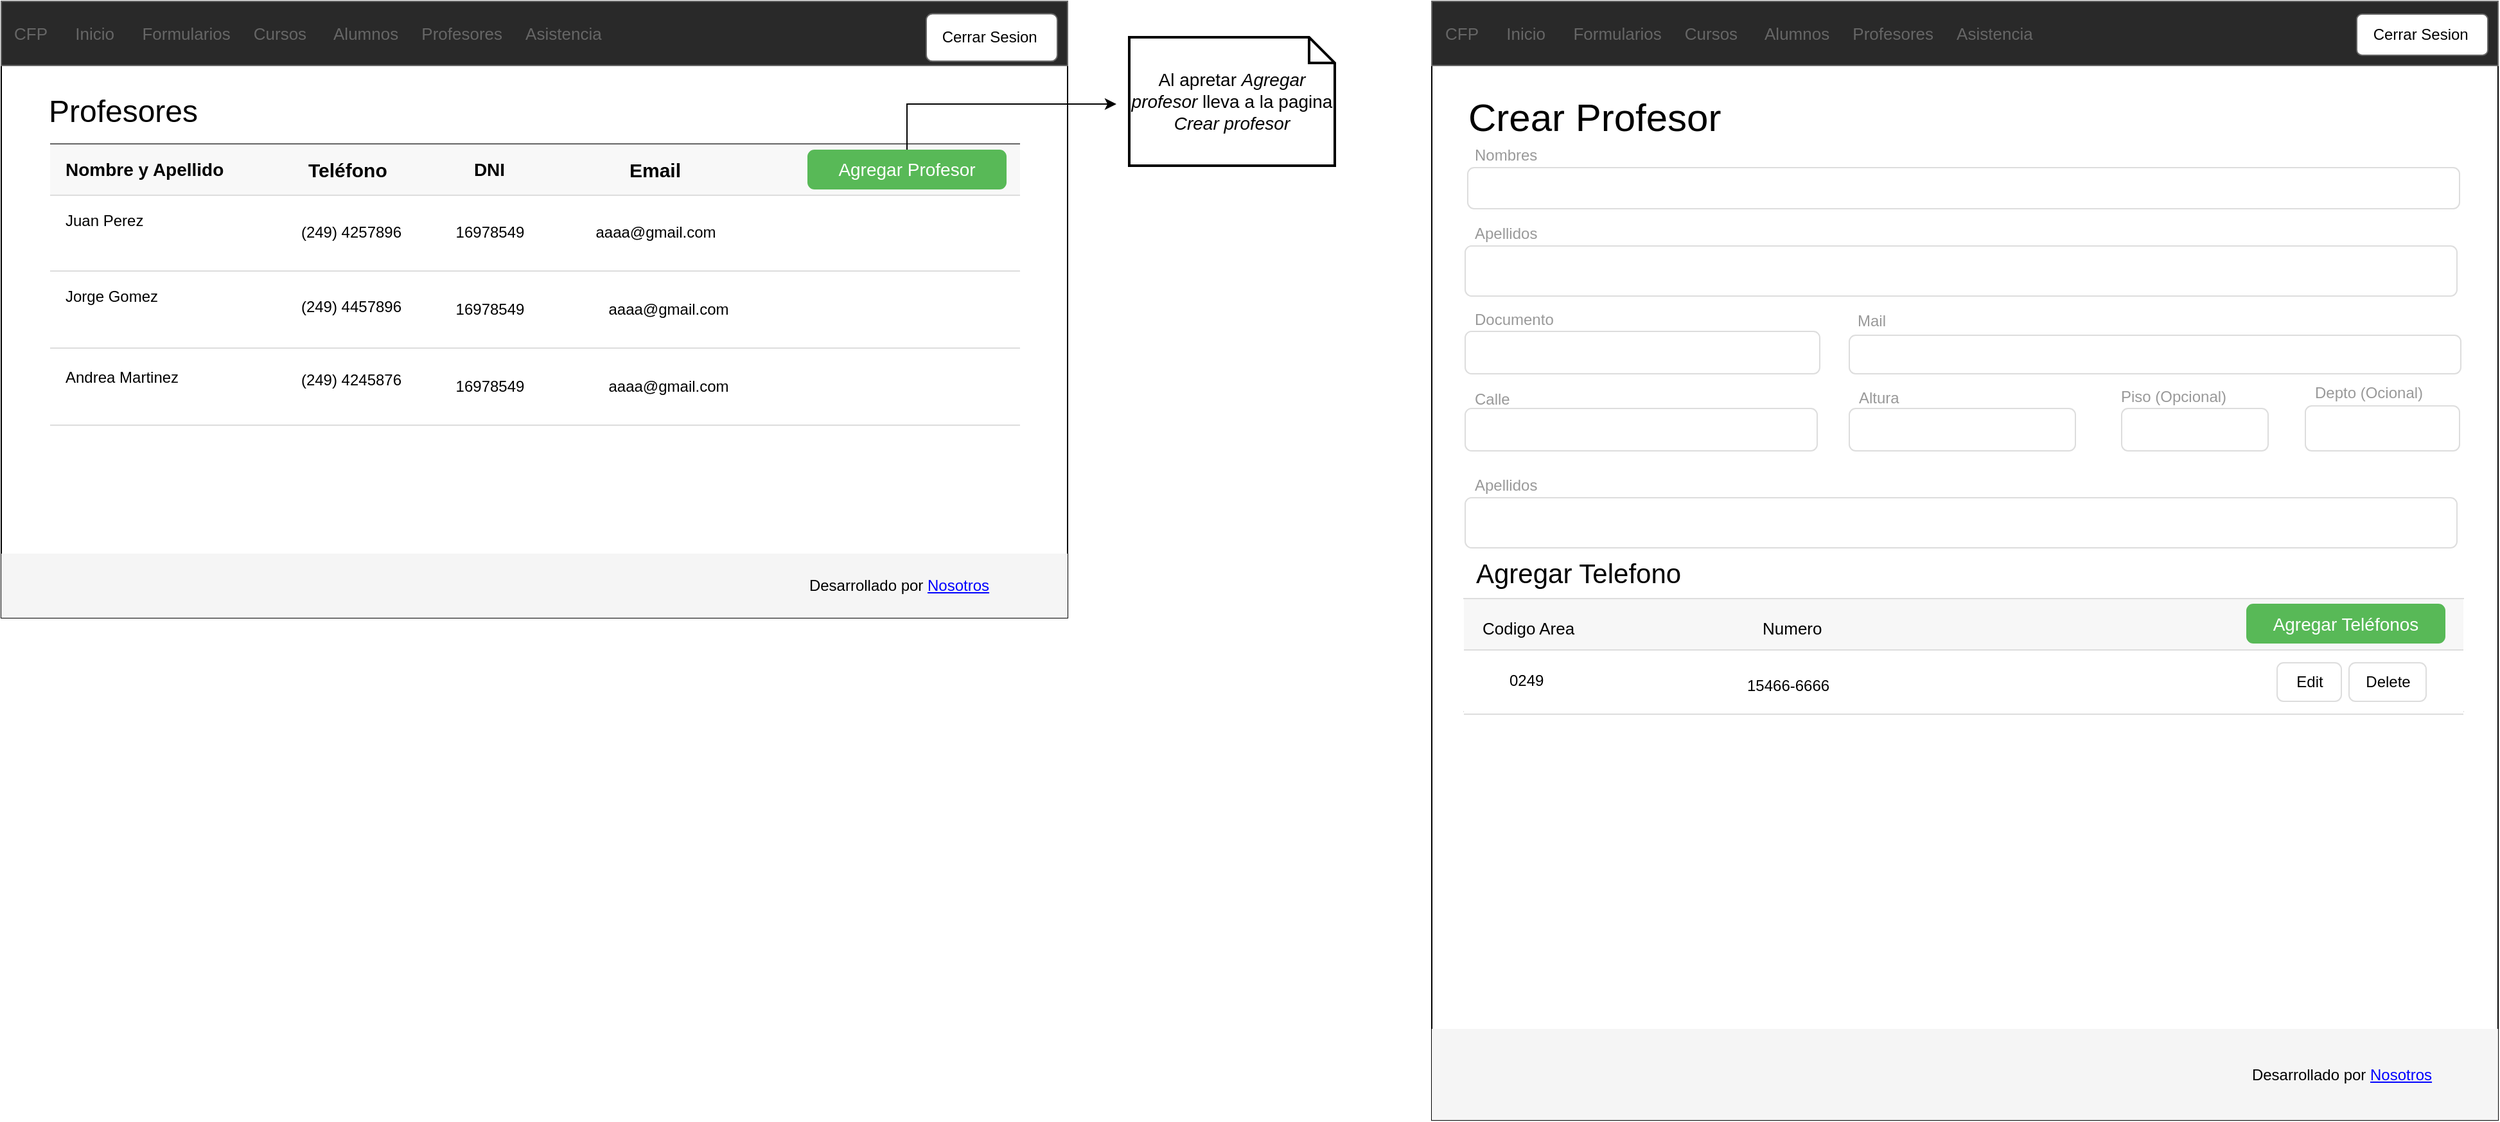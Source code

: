 <mxfile version="11.1.4" type="device"><diagram id="UfMvS-N2I-Y4TP98qRW5" name="Page-1"><mxGraphModel dx="1456" dy="661" grid="1" gridSize="10" guides="1" tooltips="1" connect="1" arrows="1" fold="1" page="1" pageScale="1" pageWidth="827" pageHeight="1169" math="0" shadow="0"><root><mxCell id="0"/><mxCell id="1" parent="0"/><mxCell id="JXskqIN6HuOyjbf4KrOc-7" value="" style="strokeWidth=1;shadow=0;dashed=0;align=center;html=1;shape=mxgraph.mockup.containers.rrect;rSize=0;fontSize=17;verticalAlign=top;whiteSpace=wrap;spacingTop=32;fillColor=#ffffff;" parent="1" vertex="1"><mxGeometry x="22" y="70" width="830" height="480" as="geometry"/></mxCell><mxCell id="JXskqIN6HuOyjbf4KrOc-8" value="&lt;font style=&quot;font-size: 13px&quot;&gt;CFP&amp;nbsp; &amp;nbsp; &amp;nbsp; Inicio&amp;nbsp; &amp;nbsp; &amp;nbsp; Formularios&amp;nbsp; &amp;nbsp; &amp;nbsp;Cursos&amp;nbsp; &amp;nbsp; &amp;nbsp; Alumnos&amp;nbsp; &amp;nbsp; &amp;nbsp;Profesores&amp;nbsp; &amp;nbsp; &amp;nbsp;Asistencia&lt;/font&gt;" style="strokeWidth=1;shadow=0;dashed=0;align=center;html=1;shape=mxgraph.mockup.containers.rrect;rSize=0;fontSize=17;fontColor=#666666;strokeColor=#666666;align=left;spacingLeft=8;fillColor=#292929;resizeWidth=1;" parent="JXskqIN6HuOyjbf4KrOc-7" vertex="1"><mxGeometry width="830" height="50" relative="1" as="geometry"/></mxCell><mxCell id="JXskqIN6HuOyjbf4KrOc-16" value="Cerrar Sesion&amp;nbsp;" style="rounded=1;whiteSpace=wrap;html=1;strokeColor=#666666;fillColor=#FFFFFF;arcSize=13;" parent="JXskqIN6HuOyjbf4KrOc-7" vertex="1"><mxGeometry x="720" y="9.786" width="102" height="36.857" as="geometry"/></mxCell><mxCell id="JXskqIN6HuOyjbf4KrOc-18" value="&lt;font style=&quot;font-size: 24px&quot;&gt;Profesores&lt;/font&gt;" style="text;html=1;strokeColor=none;fillColor=none;align=center;verticalAlign=middle;whiteSpace=wrap;rounded=0;" parent="JXskqIN6HuOyjbf4KrOc-7" vertex="1"><mxGeometry x="30" y="61.5" width="130" height="49.143" as="geometry"/></mxCell><mxCell id="JXskqIN6HuOyjbf4KrOc-117" value="&lt;span style=&quot;font-family: &amp;#34;helvetica&amp;#34; , &amp;#34;arial&amp;#34; , sans-serif ; font-size: 0px&quot;&gt;%3CmxGraphModel%3E%3Croot%3E%3CmxCell%20id%3D%220%22%2F%3E%3CmxCell%20id%3D%221%22%20parent%3D%220%22%2F%3E%3CmxCell%20id%3D%222%22%20value%3D%22%22%20style%3D%22strokeWidth%3D1%3Bshadow%3D0%3Bdashed%3D0%3Balign%3Dcenter%3Bhtml%3D1%3Bshape%3Dmxgraph.mockup.containers.rrect%3BrSize%3D0%3BfontSize%3D17%3BverticalAlign%3Dtop%3BwhiteSpace%3Dwrap%3BspacingTop%3D32%3B%22%20vertex%3D%221%22%20parent%3D%221%22%3E%3CmxGeometry%20x%3D%2220%22%20y%3D%2270%22%20width%3D%22830%22%20height%3D%22480%22%20as%3D%22geometry%22%2F%3E%3C%2FmxCell%3E%3CmxCell%20id%3D%223%22%20value%3D%22%26lt%3Bfont%20style%3D%26quot%3Bfont-size%3A%2013px%26quot%3B%26gt%3BCFP%26amp%3Bnbsp%3B%20%26amp%3Bnbsp%3B%20%26amp%3Bnbsp%3B%20Inicio%26amp%3Bnbsp%3B%20%26amp%3Bnbsp%3B%20%26amp%3Bnbsp%3B%20Formularios%26amp%3Bnbsp%3B%20%26amp%3Bnbsp%3B%20%26amp%3Bnbsp%3BCursos%26amp%3Bnbsp%3B%20%26amp%3Bnbsp%3B%20%26amp%3Bnbsp%3B%20Alumnos%26amp%3Bnbsp%3B%20%26amp%3Bnbsp%3B%20%26amp%3Bnbsp%3BProfesores%26amp%3Bnbsp%3B%20%26amp%3Bnbsp%3B%20%26amp%3Bnbsp%3BAsistencia%26lt%3B%2Ffont%26gt%3B%22%20style%3D%22strokeWidth%3D1%3Bshadow%3D0%3Bdashed%3D0%3Balign%3Dcenter%3Bhtml%3D1%3Bshape%3Dmxgraph.mockup.containers.rrect%3BrSize%3D0%3BfontSize%3D17%3BfontColor%3D%23666666%3BstrokeColor%3D%23666666%3Balign%3Dleft%3BspacingLeft%3D8%3BfillColor%3D%23292929%3BresizeWidth%3D1%3B%22%20vertex%3D%221%22%20parent%3D%222%22%3E%3CmxGeometry%20width%3D%22830%22%20height%3D%2250%22%20relative%3D%221%22%20as%3D%22geometry%22%2F%3E%3C%2FmxCell%3E%3CmxCell%20id%3D%224%22%20value%3D%22Cerrar%20Sesion%26amp%3Bnbsp%3B%22%20style%3D%22rounded%3D1%3BwhiteSpace%3Dwrap%3Bhtml%3D1%3BstrokeColor%3D%23666666%3BfillColor%3D%23FFFFFF%3BarcSize%3D13%3B%22%20vertex%3D%221%22%20parent%3D%222%22%3E%3CmxGeometry%20x%3D%22720%22%20y%3D%229.786%22%20width%3D%22102%22%20height%3D%2236.857%22%20as%3D%22geometry%22%2F%3E%3C%2FmxCell%3E%3CmxCell%20id%3D%225%22%20value%3D%22%26lt%3Bfont%20style%3D%26quot%3Bfont-size%3A%2024px%26quot%3B%26gt%3BProfesores%26lt%3B%2Ffont%26gt%3B%22%20style%3D%22text%3Bhtml%3D1%3BstrokeColor%3Dnone%3BfillColor%3Dnone%3Balign%3Dcenter%3BverticalAlign%3Dmiddle%3BwhiteSpace%3Dwrap%3Brounded%3D0%3B%22%20vertex%3D%221%22%20parent%3D%222%22%3E%3CmxGeometry%20x%3D%2230%22%20y%3D%2261.5%22%20width%3D%22130%22%20height%3D%2249.143%22%20as%3D%22geometry%22%2F%3E%3C%2FmxCell%3E%3C%2Froot%3E%3C%2FmxGraphModel%3E&lt;/span&gt;" style="text;html=1;resizable=0;points=[];autosize=1;align=left;verticalAlign=top;spacingTop=-4;" parent="JXskqIN6HuOyjbf4KrOc-7" vertex="1"><mxGeometry x="330" y="260" width="20" height="20" as="geometry"/></mxCell><mxCell id="JXskqIN6HuOyjbf4KrOc-142" value="" style="html=1;shadow=0;dashed=0;shape=mxgraph.bootstrap.horLines;strokeColor=#dddddd;fillColor=#ffffff;" parent="JXskqIN6HuOyjbf4KrOc-7" vertex="1"><mxGeometry x="38" y="111" width="755" height="219" as="geometry"/></mxCell><mxCell id="JXskqIN6HuOyjbf4KrOc-143" value="" style="html=1;shadow=0;dashed=0;shape=mxgraph.bootstrap.horLines;fillOpacity=3;resizeWidth=1;fillColor=#333333;strokeColor=#666666;fontColor=#333333;" parent="JXskqIN6HuOyjbf4KrOc-142" vertex="1"><mxGeometry width="755" height="40" relative="1" as="geometry"/></mxCell><mxCell id="JXskqIN6HuOyjbf4KrOc-144" value="Nombre y Apellido" style="html=1;shadow=0;dashed=0;shape=mxgraph.bootstrap.rect;strokeColor=none;fillColor=none;fontSize=14;fontStyle=1;align=left;spacingLeft=10;whiteSpace=wrap;resizeHeight=1;" parent="JXskqIN6HuOyjbf4KrOc-143" vertex="1"><mxGeometry width="200" height="40" relative="1" as="geometry"/></mxCell><mxCell id="JXskqIN6HuOyjbf4KrOc-145" value="&lt;font style=&quot;font-size: 15px&quot;&gt;Teléfono&lt;/font&gt;" style="html=1;shadow=0;dashed=0;shape=mxgraph.bootstrap.rect;strokeColor=none;fillColor=none;fontSize=14;fontStyle=1;align=left;spacingLeft=10;whiteSpace=wrap;resizeWidth=1;resizeHeight=1;" parent="JXskqIN6HuOyjbf4KrOc-143" vertex="1"><mxGeometry width="80" height="40" relative="1" as="geometry"><mxPoint x="189" y="-0.5" as="offset"/></mxGeometry></mxCell><mxCell id="JXskqIN6HuOyjbf4KrOc-199" value="&lt;b&gt;&lt;font style=&quot;font-size: 14px&quot;&gt;DNI&lt;/font&gt;&lt;/b&gt;" style="text;html=1;strokeColor=none;fillColor=none;align=center;verticalAlign=middle;whiteSpace=wrap;rounded=0;shadow=0;" parent="JXskqIN6HuOyjbf4KrOc-143" vertex="1"><mxGeometry x="322" y="10.5" width="40" height="19" as="geometry"/></mxCell><mxCell id="JXskqIN6HuOyjbf4KrOc-200" value="&lt;b&gt;&lt;font style=&quot;font-size: 15px&quot;&gt;Email&lt;/font&gt;&lt;/b&gt;" style="text;html=1;strokeColor=none;fillColor=none;align=center;verticalAlign=middle;whiteSpace=wrap;rounded=0;shadow=0;" parent="JXskqIN6HuOyjbf4KrOc-143" vertex="1"><mxGeometry x="412" y="-0.5" width="118" height="40" as="geometry"/></mxCell><mxCell id="Sa4biETf-38uBafbUOrj-14" value="" style="edgeStyle=orthogonalEdgeStyle;rounded=0;orthogonalLoop=1;jettySize=auto;html=1;" parent="JXskqIN6HuOyjbf4KrOc-143" source="JXskqIN6HuOyjbf4KrOc-203" edge="1"><mxGeometry relative="1" as="geometry"><mxPoint x="830" y="-31" as="targetPoint"/><Array as="points"><mxPoint x="667" y="-31"/></Array></mxGeometry></mxCell><mxCell id="JXskqIN6HuOyjbf4KrOc-203" value="Agregar Profesor" style="html=1;shadow=0;dashed=0;shape=mxgraph.bootstrap.rrect;rSize=5;fillColor=#58B957;align=center;strokeColor=#58B957;fontColor=#ffffff;fontSize=14;whiteSpace=wrap;" parent="JXskqIN6HuOyjbf4KrOc-143" vertex="1"><mxGeometry x="590" y="5" width="154" height="30" as="geometry"/></mxCell><mxCell id="JXskqIN6HuOyjbf4KrOc-146" value="" style="strokeColor=inherit;fillColor=inherit;gradientColor=inherit;html=1;shadow=0;dashed=0;shape=mxgraph.bootstrap.horLines;resizeWidth=1;" parent="JXskqIN6HuOyjbf4KrOc-142" vertex="1"><mxGeometry width="755" height="60" relative="1" as="geometry"><mxPoint y="40" as="offset"/></mxGeometry></mxCell><mxCell id="JXskqIN6HuOyjbf4KrOc-147" value="Juan Perez" style="html=1;shadow=0;dashed=0;shape=mxgraph.bootstrap.rect;strokeColor=none;fillColor=none;align=left;spacingLeft=10;whiteSpace=wrap;" parent="JXskqIN6HuOyjbf4KrOc-146" vertex="1"><mxGeometry width="200" height="40" relative="1" as="geometry"/></mxCell><mxCell id="JXskqIN6HuOyjbf4KrOc-204" value="(249) 4257896" style="text;html=1;strokeColor=none;fillColor=none;align=center;verticalAlign=middle;whiteSpace=wrap;rounded=0;shadow=0;" parent="JXskqIN6HuOyjbf4KrOc-146" vertex="1"><mxGeometry x="180.5" y="19" width="107" height="20" as="geometry"/></mxCell><mxCell id="JXskqIN6HuOyjbf4KrOc-207" value="16978549" style="text;html=1;strokeColor=none;fillColor=none;align=center;verticalAlign=middle;whiteSpace=wrap;rounded=0;shadow=0;" parent="JXskqIN6HuOyjbf4KrOc-146" vertex="1"><mxGeometry x="300.5" y="19" width="83" height="20" as="geometry"/></mxCell><mxCell id="JXskqIN6HuOyjbf4KrOc-211" value="aaaa@gmail.com" style="text;html=1;strokeColor=none;fillColor=none;align=center;verticalAlign=middle;whiteSpace=wrap;rounded=0;shadow=0;" parent="JXskqIN6HuOyjbf4KrOc-146" vertex="1"><mxGeometry x="409.5" y="19" width="123" height="20" as="geometry"/></mxCell><mxCell id="JXskqIN6HuOyjbf4KrOc-151" value="" style="strokeColor=inherit;fillColor=inherit;gradientColor=inherit;html=1;shadow=0;dashed=0;shape=mxgraph.bootstrap.horLines;resizeWidth=1;" parent="JXskqIN6HuOyjbf4KrOc-142" vertex="1"><mxGeometry width="755" height="60" relative="1" as="geometry"><mxPoint y="99" as="offset"/></mxGeometry></mxCell><mxCell id="JXskqIN6HuOyjbf4KrOc-152" value="Jorge Gomez" style="html=1;shadow=0;dashed=0;shape=mxgraph.bootstrap.rect;strokeColor=none;fillColor=none;align=left;spacingLeft=10;whiteSpace=wrap;" parent="JXskqIN6HuOyjbf4KrOc-151" vertex="1"><mxGeometry width="200" height="40" relative="1" as="geometry"/></mxCell><mxCell id="JXskqIN6HuOyjbf4KrOc-205" value="(249) 4457896" style="text;html=1;strokeColor=none;fillColor=none;align=center;verticalAlign=middle;whiteSpace=wrap;rounded=0;shadow=0;" parent="JXskqIN6HuOyjbf4KrOc-151" vertex="1"><mxGeometry x="184.5" y="17.5" width="99" height="20" as="geometry"/></mxCell><mxCell id="JXskqIN6HuOyjbf4KrOc-209" value="16978549" style="text;html=1;strokeColor=none;fillColor=none;align=center;verticalAlign=middle;whiteSpace=wrap;rounded=0;shadow=0;" parent="JXskqIN6HuOyjbf4KrOc-151" vertex="1"><mxGeometry x="300.5" y="20" width="83" height="20" as="geometry"/></mxCell><mxCell id="JXskqIN6HuOyjbf4KrOc-212" value="aaaa@gmail.com" style="text;html=1;strokeColor=none;fillColor=none;align=center;verticalAlign=middle;whiteSpace=wrap;rounded=0;shadow=0;" parent="JXskqIN6HuOyjbf4KrOc-151" vertex="1"><mxGeometry x="419.5" y="20" width="123" height="20" as="geometry"/></mxCell><mxCell id="JXskqIN6HuOyjbf4KrOc-156" value="" style="strokeColor=inherit;fillColor=inherit;gradientColor=inherit;html=1;shadow=0;dashed=0;shape=mxgraph.bootstrap.horLines;resizeWidth=1;" parent="JXskqIN6HuOyjbf4KrOc-142" vertex="1"><mxGeometry width="755" height="60" relative="1" as="geometry"><mxPoint y="159" as="offset"/></mxGeometry></mxCell><mxCell id="JXskqIN6HuOyjbf4KrOc-157" value="Andrea Martinez" style="html=1;shadow=0;dashed=0;shape=mxgraph.bootstrap.rect;strokeColor=none;fillColor=none;align=left;spacingLeft=10;whiteSpace=wrap;" parent="JXskqIN6HuOyjbf4KrOc-156" vertex="1"><mxGeometry y="15" width="188.75" height="15" as="geometry"/></mxCell><mxCell id="JXskqIN6HuOyjbf4KrOc-206" value="(249) 4245876" style="text;html=1;strokeColor=none;fillColor=none;align=center;verticalAlign=middle;whiteSpace=wrap;rounded=0;shadow=0;" parent="JXskqIN6HuOyjbf4KrOc-156" vertex="1"><mxGeometry x="184.5" y="15" width="99" height="20" as="geometry"/></mxCell><mxCell id="JXskqIN6HuOyjbf4KrOc-210" value="16978549" style="text;html=1;strokeColor=none;fillColor=none;align=center;verticalAlign=middle;whiteSpace=wrap;rounded=0;shadow=0;" parent="JXskqIN6HuOyjbf4KrOc-156" vertex="1"><mxGeometry x="300.5" y="20" width="83" height="20" as="geometry"/></mxCell><mxCell id="JXskqIN6HuOyjbf4KrOc-213" value="aaaa@gmail.com" style="text;html=1;strokeColor=none;fillColor=none;align=center;verticalAlign=middle;whiteSpace=wrap;rounded=0;shadow=0;" parent="JXskqIN6HuOyjbf4KrOc-156" vertex="1"><mxGeometry x="419.5" y="20" width="123" height="20" as="geometry"/></mxCell><mxCell id="Sa4biETf-38uBafbUOrj-1" value="" style="rounded=0;whiteSpace=wrap;html=1;fillColor=#f5f5f5;strokeColor=none;fontColor=#333333;" parent="JXskqIN6HuOyjbf4KrOc-7" vertex="1"><mxGeometry y="430" width="830" height="50" as="geometry"/></mxCell><mxCell id="Sa4biETf-38uBafbUOrj-2" value="Desarrollado por &lt;font color=&quot;#0000ff&quot;&gt;&lt;u&gt;Nosotros&lt;/u&gt;&lt;/font&gt;" style="text;html=1;strokeColor=none;fillColor=none;align=center;verticalAlign=middle;whiteSpace=wrap;rounded=0;" parent="JXskqIN6HuOyjbf4KrOc-7" vertex="1"><mxGeometry x="588" y="445" width="222" height="20" as="geometry"/></mxCell><mxCell id="Sa4biETf-38uBafbUOrj-11" value="Al apretar &lt;i&gt;Agregar profesor&lt;/i&gt; lleva a la pagina &lt;i&gt;Crear profesor&lt;/i&gt;" style="shape=note;strokeWidth=2;fontSize=14;size=20;whiteSpace=wrap;html=1;" parent="1" vertex="1"><mxGeometry x="900" y="98" width="160" height="100" as="geometry"/></mxCell><mxCell id="6MJQjxX-pAI21nzwVYFS-1" value="" style="strokeWidth=1;shadow=0;dashed=0;align=center;html=1;shape=mxgraph.mockup.containers.rrect;rSize=0;fontSize=17;verticalAlign=top;whiteSpace=wrap;spacingTop=32;fillColor=#ffffff;" parent="1" vertex="1"><mxGeometry x="1135.5" y="70" width="830" height="871" as="geometry"/></mxCell><mxCell id="6MJQjxX-pAI21nzwVYFS-2" value="&lt;font style=&quot;font-size: 13px&quot;&gt;CFP&amp;nbsp; &amp;nbsp; &amp;nbsp; Inicio&amp;nbsp; &amp;nbsp; &amp;nbsp; Formularios&amp;nbsp; &amp;nbsp; &amp;nbsp;Cursos&amp;nbsp; &amp;nbsp; &amp;nbsp; Alumnos&amp;nbsp; &amp;nbsp; &amp;nbsp;Profesores&amp;nbsp; &amp;nbsp; &amp;nbsp;Asistencia&lt;/font&gt;" style="strokeWidth=1;shadow=0;dashed=0;align=center;html=1;shape=mxgraph.mockup.containers.rrect;rSize=0;fontSize=17;fontColor=#666666;strokeColor=#666666;align=left;spacingLeft=8;fillColor=#292929;resizeWidth=1;" parent="6MJQjxX-pAI21nzwVYFS-1" vertex="1"><mxGeometry width="830" height="50" relative="1" as="geometry"/></mxCell><mxCell id="6MJQjxX-pAI21nzwVYFS-3" value="Cerrar Sesion&amp;nbsp;" style="rounded=1;whiteSpace=wrap;html=1;strokeColor=#666666;fillColor=#FFFFFF;arcSize=13;" parent="6MJQjxX-pAI21nzwVYFS-1" vertex="1"><mxGeometry x="720" y="10" width="102" height="32" as="geometry"/></mxCell><mxCell id="6MJQjxX-pAI21nzwVYFS-5" value="&lt;span style=&quot;font-family: &amp;#34;helvetica&amp;#34; , &amp;#34;arial&amp;#34; , sans-serif ; font-size: 0px&quot;&gt;%3CmxGraphModel%3E%3Croot%3E%3CmxCell%20id%3D%220%22%2F%3E%3CmxCell%20id%3D%221%22%20parent%3D%220%22%2F%3E%3CmxCell%20id%3D%222%22%20value%3D%22%22%20style%3D%22strokeWidth%3D1%3Bshadow%3D0%3Bdashed%3D0%3Balign%3Dcenter%3Bhtml%3D1%3Bshape%3Dmxgraph.mockup.containers.rrect%3BrSize%3D0%3BfontSize%3D17%3BverticalAlign%3Dtop%3BwhiteSpace%3Dwrap%3BspacingTop%3D32%3B%22%20vertex%3D%221%22%20parent%3D%221%22%3E%3CmxGeometry%20x%3D%2220%22%20y%3D%2270%22%20width%3D%22830%22%20height%3D%22480%22%20as%3D%22geometry%22%2F%3E%3C%2FmxCell%3E%3CmxCell%20id%3D%223%22%20value%3D%22%26lt%3Bfont%20style%3D%26quot%3Bfont-size%3A%2013px%26quot%3B%26gt%3BCFP%26amp%3Bnbsp%3B%20%26amp%3Bnbsp%3B%20%26amp%3Bnbsp%3B%20Inicio%26amp%3Bnbsp%3B%20%26amp%3Bnbsp%3B%20%26amp%3Bnbsp%3B%20Formularios%26amp%3Bnbsp%3B%20%26amp%3Bnbsp%3B%20%26amp%3Bnbsp%3BCursos%26amp%3Bnbsp%3B%20%26amp%3Bnbsp%3B%20%26amp%3Bnbsp%3B%20Alumnos%26amp%3Bnbsp%3B%20%26amp%3Bnbsp%3B%20%26amp%3Bnbsp%3BProfesores%26amp%3Bnbsp%3B%20%26amp%3Bnbsp%3B%20%26amp%3Bnbsp%3BAsistencia%26lt%3B%2Ffont%26gt%3B%22%20style%3D%22strokeWidth%3D1%3Bshadow%3D0%3Bdashed%3D0%3Balign%3Dcenter%3Bhtml%3D1%3Bshape%3Dmxgraph.mockup.containers.rrect%3BrSize%3D0%3BfontSize%3D17%3BfontColor%3D%23666666%3BstrokeColor%3D%23666666%3Balign%3Dleft%3BspacingLeft%3D8%3BfillColor%3D%23292929%3BresizeWidth%3D1%3B%22%20vertex%3D%221%22%20parent%3D%222%22%3E%3CmxGeometry%20width%3D%22830%22%20height%3D%2250%22%20relative%3D%221%22%20as%3D%22geometry%22%2F%3E%3C%2FmxCell%3E%3CmxCell%20id%3D%224%22%20value%3D%22Cerrar%20Sesion%26amp%3Bnbsp%3B%22%20style%3D%22rounded%3D1%3BwhiteSpace%3Dwrap%3Bhtml%3D1%3BstrokeColor%3D%23666666%3BfillColor%3D%23FFFFFF%3BarcSize%3D13%3B%22%20vertex%3D%221%22%20parent%3D%222%22%3E%3CmxGeometry%20x%3D%22720%22%20y%3D%229.786%22%20width%3D%22102%22%20height%3D%2236.857%22%20as%3D%22geometry%22%2F%3E%3C%2FmxCell%3E%3CmxCell%20id%3D%225%22%20value%3D%22%26lt%3Bfont%20style%3D%26quot%3Bfont-size%3A%2024px%26quot%3B%26gt%3BProfesores%26lt%3B%2Ffont%26gt%3B%22%20style%3D%22text%3Bhtml%3D1%3BstrokeColor%3Dnone%3BfillColor%3Dnone%3Balign%3Dcenter%3BverticalAlign%3Dmiddle%3BwhiteSpace%3Dwrap%3Brounded%3D0%3B%22%20vertex%3D%221%22%20parent%3D%222%22%3E%3CmxGeometry%20x%3D%2230%22%20y%3D%2261.5%22%20width%3D%22130%22%20height%3D%2249.143%22%20as%3D%22geometry%22%2F%3E%3C%2FmxCell%3E%3C%2Froot%3E%3C%2FmxGraphModel%3E&lt;/span&gt;" style="text;html=1;resizable=0;points=[];autosize=1;align=left;verticalAlign=top;spacingTop=-4;" parent="6MJQjxX-pAI21nzwVYFS-1" vertex="1"><mxGeometry x="330" y="471.792" width="20" height="20" as="geometry"/></mxCell><mxCell id="6MJQjxX-pAI21nzwVYFS-29" value="" style="rounded=0;whiteSpace=wrap;html=1;fillColor=#f5f5f5;strokeColor=none;fontColor=#333333;" parent="6MJQjxX-pAI21nzwVYFS-1" vertex="1"><mxGeometry y="800" width="830" height="71" as="geometry"/></mxCell><mxCell id="6MJQjxX-pAI21nzwVYFS-30" value="Desarrollado por &lt;font color=&quot;#0000ff&quot;&gt;&lt;u&gt;Nosotros&lt;/u&gt;&lt;/font&gt;" style="text;html=1;strokeColor=none;fillColor=none;align=center;verticalAlign=middle;whiteSpace=wrap;rounded=0;" parent="6MJQjxX-pAI21nzwVYFS-1" vertex="1"><mxGeometry x="597.5" y="817.49" width="222" height="36.292" as="geometry"/></mxCell><mxCell id="pzkmXOXVkX-dr2t-Ktsg-35" value="Apellidos" style="html=1;shadow=0;dashed=0;shape=mxgraph.bootstrap.rect;strokeColor=none;fillColor=none;fontColor=#999999;align=left;spacingLeft=5;whiteSpace=wrap;rounded=0;" vertex="1" parent="6MJQjxX-pAI21nzwVYFS-1"><mxGeometry x="26" y="171.5" width="62" height="19" as="geometry"/></mxCell><mxCell id="pzkmXOXVkX-dr2t-Ktsg-36" value="" style="html=1;shadow=0;dashed=0;shape=mxgraph.bootstrap.rrect;rSize=5;strokeColor=#dddddd;;align=left;spacingLeft=10;fontSize=16;whiteSpace=wrap;rounded=0;" vertex="1" parent="6MJQjxX-pAI21nzwVYFS-1"><mxGeometry x="28" y="129.5" width="772" height="32" as="geometry"/></mxCell><mxCell id="pzkmXOXVkX-dr2t-Ktsg-37" value="Nombres" style="html=1;shadow=0;dashed=0;shape=mxgraph.bootstrap.rect;strokeColor=none;fillColor=none;fontColor=#999999;align=left;spacingLeft=5;whiteSpace=wrap;rounded=0;" vertex="1" parent="6MJQjxX-pAI21nzwVYFS-1"><mxGeometry x="26" y="109" width="65" height="21" as="geometry"/></mxCell><mxCell id="pzkmXOXVkX-dr2t-Ktsg-38" value="" style="html=1;shadow=0;dashed=0;shape=mxgraph.bootstrap.rrect;rSize=5;strokeColor=#dddddd;;align=left;spacingLeft=10;fontSize=16;whiteSpace=wrap;rounded=0;" vertex="1" parent="6MJQjxX-pAI21nzwVYFS-1"><mxGeometry x="26" y="190.5" width="772" height="39" as="geometry"/></mxCell><mxCell id="pzkmXOXVkX-dr2t-Ktsg-39" value="" style="html=1;shadow=0;dashed=0;shape=mxgraph.bootstrap.rrect;rSize=5;strokeColor=#dddddd;;align=left;spacingLeft=10;fontSize=16;whiteSpace=wrap;rounded=0;" vertex="1" parent="6MJQjxX-pAI21nzwVYFS-1"><mxGeometry x="26" y="257" width="276" height="33" as="geometry"/></mxCell><mxCell id="pzkmXOXVkX-dr2t-Ktsg-40" value="Documento" style="html=1;shadow=0;dashed=0;shape=mxgraph.bootstrap.rect;strokeColor=none;fillColor=none;fontColor=#999999;align=left;spacingLeft=5;whiteSpace=wrap;rounded=0;" vertex="1" parent="6MJQjxX-pAI21nzwVYFS-1"><mxGeometry x="26" y="239" width="71" height="18" as="geometry"/></mxCell><mxCell id="pzkmXOXVkX-dr2t-Ktsg-41" value="" style="html=1;shadow=0;dashed=0;shape=mxgraph.bootstrap.rrect;rSize=5;strokeColor=#dddddd;;align=left;spacingLeft=10;fontSize=16;whiteSpace=wrap;rounded=0;" vertex="1" parent="6MJQjxX-pAI21nzwVYFS-1"><mxGeometry x="325" y="260" width="476" height="30" as="geometry"/></mxCell><mxCell id="pzkmXOXVkX-dr2t-Ktsg-42" value="Mail" style="html=1;shadow=0;dashed=0;shape=mxgraph.bootstrap.rect;strokeColor=none;fillColor=none;fontColor=#999999;align=left;spacingLeft=5;whiteSpace=wrap;rounded=0;" vertex="1" parent="6MJQjxX-pAI21nzwVYFS-1"><mxGeometry x="324.5" y="241" width="40" height="16" as="geometry"/></mxCell><mxCell id="pzkmXOXVkX-dr2t-Ktsg-43" value="Crear Profesor" style="html=1;shadow=0;dashed=0;shape=mxgraph.bootstrap.rect;strokeColor=none;fillColor=none;fontSize=30;align=left;spacingLeft=10;" vertex="1" parent="6MJQjxX-pAI21nzwVYFS-1"><mxGeometry x="16" y="69" width="214" height="41" as="geometry"/></mxCell><mxCell id="pzkmXOXVkX-dr2t-Ktsg-44" value="" style="html=1;shadow=0;dashed=0;shape=mxgraph.bootstrap.rrect;rSize=5;strokeColor=#dddddd;;align=left;spacingLeft=10;fontSize=16;whiteSpace=wrap;rounded=0;" vertex="1" parent="6MJQjxX-pAI21nzwVYFS-1"><mxGeometry x="26" y="317" width="274" height="33" as="geometry"/></mxCell><mxCell id="pzkmXOXVkX-dr2t-Ktsg-46" value="" style="html=1;shadow=0;dashed=0;shape=mxgraph.bootstrap.rrect;rSize=5;strokeColor=#dddddd;;align=left;spacingLeft=10;fontSize=16;whiteSpace=wrap;rounded=0;" vertex="1" parent="6MJQjxX-pAI21nzwVYFS-1"><mxGeometry x="325" y="317" width="176" height="33" as="geometry"/></mxCell><mxCell id="pzkmXOXVkX-dr2t-Ktsg-47" value="" style="html=1;shadow=0;dashed=0;shape=mxgraph.bootstrap.rrect;rSize=5;strokeColor=#dddddd;;align=left;spacingLeft=10;fontSize=16;whiteSpace=wrap;rounded=0;" vertex="1" parent="6MJQjxX-pAI21nzwVYFS-1"><mxGeometry x="537" y="317" width="114" height="33" as="geometry"/></mxCell><mxCell id="pzkmXOXVkX-dr2t-Ktsg-48" value="Depto (Ocional)" style="html=1;shadow=0;dashed=0;shape=mxgraph.bootstrap.rect;strokeColor=none;fillColor=none;fontColor=#999999;align=left;spacingLeft=5;whiteSpace=wrap;rounded=0;" vertex="1" parent="6MJQjxX-pAI21nzwVYFS-1"><mxGeometry x="680" y="297" width="95" height="15" as="geometry"/></mxCell><mxCell id="pzkmXOXVkX-dr2t-Ktsg-49" value="Piso (Opcional)" style="html=1;shadow=0;dashed=0;shape=mxgraph.bootstrap.rect;strokeColor=none;fillColor=none;fontColor=#999999;align=left;spacingLeft=5;whiteSpace=wrap;rounded=0;" vertex="1" parent="6MJQjxX-pAI21nzwVYFS-1"><mxGeometry x="529" y="297" width="94" height="21" as="geometry"/></mxCell><mxCell id="pzkmXOXVkX-dr2t-Ktsg-50" value="Altura" style="html=1;shadow=0;dashed=0;shape=mxgraph.bootstrap.rect;strokeColor=none;fillColor=none;fontColor=#999999;align=left;spacingLeft=5;whiteSpace=wrap;rounded=0;" vertex="1" parent="6MJQjxX-pAI21nzwVYFS-1"><mxGeometry x="325" y="297" width="45" height="23" as="geometry"/></mxCell><mxCell id="pzkmXOXVkX-dr2t-Ktsg-51" value="Calle" style="html=1;shadow=0;dashed=0;shape=mxgraph.bootstrap.rect;strokeColor=none;fillColor=none;fontColor=#999999;align=left;spacingLeft=5;whiteSpace=wrap;rounded=0;" vertex="1" parent="6MJQjxX-pAI21nzwVYFS-1"><mxGeometry x="26" y="299" width="44" height="21" as="geometry"/></mxCell><mxCell id="pzkmXOXVkX-dr2t-Ktsg-52" value="" style="html=1;shadow=0;dashed=0;shape=mxgraph.bootstrap.rrect;rSize=5;strokeColor=#dddddd;;align=left;spacingLeft=10;fontSize=16;whiteSpace=wrap;rounded=0;" vertex="1" parent="6MJQjxX-pAI21nzwVYFS-1"><mxGeometry x="680" y="315" width="120" height="35" as="geometry"/></mxCell><mxCell id="pzkmXOXVkX-dr2t-Ktsg-53" value="" style="shape=partialRectangle;right=0;left=0;strokeColor=#dddddd;fillColor=#ffffff;whiteSpace=wrap;" vertex="1" parent="6MJQjxX-pAI21nzwVYFS-1"><mxGeometry x="25" y="465" width="778" height="88" as="geometry"/></mxCell><mxCell id="pzkmXOXVkX-dr2t-Ktsg-54" value="" style="html=1;shadow=0;dashed=0;shape=mxgraph.bootstrap.horLines;strokeColor=inherit;fillColor=#000000;fillOpacity=3;resizeWidth=1;" vertex="1" parent="pzkmXOXVkX-dr2t-Ktsg-53"><mxGeometry width="778" height="40" relative="1" as="geometry"/></mxCell><mxCell id="pzkmXOXVkX-dr2t-Ktsg-60" value="" style="strokeColor=inherit;fillColor=inherit;gradientColor=inherit;html=1;shadow=0;dashed=0;shape=mxgraph.bootstrap.horLines;resizeWidth=1;" vertex="1" parent="pzkmXOXVkX-dr2t-Ktsg-53"><mxGeometry width="778" height="50" relative="1" as="geometry"><mxPoint y="40" as="offset"/></mxGeometry></mxCell><mxCell id="pzkmXOXVkX-dr2t-Ktsg-103" value="Agregar Teléfonos" style="html=1;shadow=0;dashed=0;shape=mxgraph.bootstrap.rrect;rSize=5;fillColor=#58B957;align=center;strokeColor=#58B957;fontColor=#ffffff;fontSize=14;whiteSpace=wrap;" vertex="1" parent="pzkmXOXVkX-dr2t-Ktsg-53"><mxGeometry x="609.5" y="4.5" width="154" height="30" as="geometry"/></mxCell><mxCell id="FJFgPdvbrwW3sEVQeSQj-9" value="Codigo Area" style="html=1;shadow=0;dashed=0;shape=mxgraph.bootstrap.rect;strokeColor=none;fillColor=none;fontColor=#000000;align=left;spacingLeft=5;whiteSpace=wrap;rounded=0;fontSize=13;" vertex="1" parent="pzkmXOXVkX-dr2t-Ktsg-53"><mxGeometry x="7" y="13.167" width="83" height="20" as="geometry"/></mxCell><mxCell id="FJFgPdvbrwW3sEVQeSQj-11" value="0249" style="html=1;shadow=0;dashed=0;shape=mxgraph.bootstrap.rect;strokeColor=none;fillColor=none;align=left;spacingLeft=10;whiteSpace=wrap;" vertex="1" parent="pzkmXOXVkX-dr2t-Ktsg-53"><mxGeometry width="50" height="40" relative="1" as="geometry"><mxPoint x="23" y="44" as="offset"/></mxGeometry></mxCell><mxCell id="FJFgPdvbrwW3sEVQeSQj-16" value="Numero" style="html=1;shadow=0;dashed=0;shape=mxgraph.bootstrap.rect;strokeColor=none;fillColor=none;fontColor=#000000;align=left;spacingLeft=5;whiteSpace=wrap;rounded=0;fontSize=13;" vertex="1" parent="pzkmXOXVkX-dr2t-Ktsg-53"><mxGeometry x="225" y="13.167" width="83" height="20" as="geometry"/></mxCell><mxCell id="FJFgPdvbrwW3sEVQeSQj-12" value="15466-6666" style="html=1;shadow=0;dashed=0;shape=mxgraph.bootstrap.rect;strokeColor=none;fillColor=none;align=left;valign=top;spacingLeft=10;verticalAlign=top;spacingTop=6;whiteSpace=wrap;resizeWidth=1;" vertex="1" parent="pzkmXOXVkX-dr2t-Ktsg-53"><mxGeometry width="90" height="40" relative="1" as="geometry"><mxPoint x="208" y="48" as="offset"/></mxGeometry></mxCell><mxCell id="FJFgPdvbrwW3sEVQeSQj-14" value="Edit" style="html=1;shadow=0;dashed=0;shape=mxgraph.bootstrap.rrect;rSize=5;strokeColor=#dddddd;whiteSpace=wrap;" vertex="1" parent="pzkmXOXVkX-dr2t-Ktsg-53"><mxGeometry x="1" width="50" height="30" relative="1" as="geometry"><mxPoint x="-145" y="50" as="offset"/></mxGeometry></mxCell><mxCell id="FJFgPdvbrwW3sEVQeSQj-13" value="Delete" style="html=1;shadow=0;dashed=0;shape=mxgraph.bootstrap.rrect;rSize=5;strokeColor=#dddddd;whiteSpace=wrap;" vertex="1" parent="pzkmXOXVkX-dr2t-Ktsg-53"><mxGeometry x="1" width="60" height="30" relative="1" as="geometry"><mxPoint x="-89" y="50" as="offset"/></mxGeometry></mxCell><mxCell id="FJFgPdvbrwW3sEVQeSQj-15" value="Agregar Telefono" style="html=1;shadow=0;dashed=0;shape=mxgraph.bootstrap.rect;strokeColor=none;fillColor=none;fontSize=21;align=left;spacingLeft=10;" vertex="1" parent="6MJQjxX-pAI21nzwVYFS-1"><mxGeometry x="22" y="425.167" width="250" height="40" as="geometry"/></mxCell><mxCell id="FJFgPdvbrwW3sEVQeSQj-30" value="Apellidos" style="html=1;shadow=0;dashed=0;shape=mxgraph.bootstrap.rect;strokeColor=none;fillColor=none;fontColor=#999999;align=left;spacingLeft=5;whiteSpace=wrap;rounded=0;" vertex="1" parent="6MJQjxX-pAI21nzwVYFS-1"><mxGeometry x="26" y="367.5" width="62" height="19" as="geometry"/></mxCell><mxCell id="FJFgPdvbrwW3sEVQeSQj-31" value="" style="html=1;shadow=0;dashed=0;shape=mxgraph.bootstrap.rrect;rSize=5;strokeColor=#dddddd;;align=left;spacingLeft=10;fontSize=16;whiteSpace=wrap;rounded=0;" vertex="1" parent="6MJQjxX-pAI21nzwVYFS-1"><mxGeometry x="26" y="386.5" width="772" height="39" as="geometry"/></mxCell></root></mxGraphModel></diagram></mxfile>